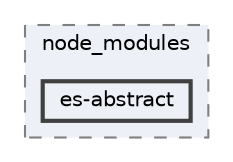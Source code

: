 digraph "pkiclassroomrescheduler/src/main/frontend/node_modules/es-abstract"
{
 // LATEX_PDF_SIZE
  bgcolor="transparent";
  edge [fontname=Helvetica,fontsize=10,labelfontname=Helvetica,labelfontsize=10];
  node [fontname=Helvetica,fontsize=10,shape=box,height=0.2,width=0.4];
  compound=true
  subgraph clusterdir_72953eda66ccb3a2722c28e1c3e6c23b {
    graph [ bgcolor="#edf0f7", pencolor="grey50", label="node_modules", fontname=Helvetica,fontsize=10 style="filled,dashed", URL="dir_72953eda66ccb3a2722c28e1c3e6c23b.html",tooltip=""]
  dir_3b9fc26ffa9f021fe514f31126b3dbf8 [label="es-abstract", fillcolor="#edf0f7", color="grey25", style="filled,bold", URL="dir_3b9fc26ffa9f021fe514f31126b3dbf8.html",tooltip=""];
  }
}
